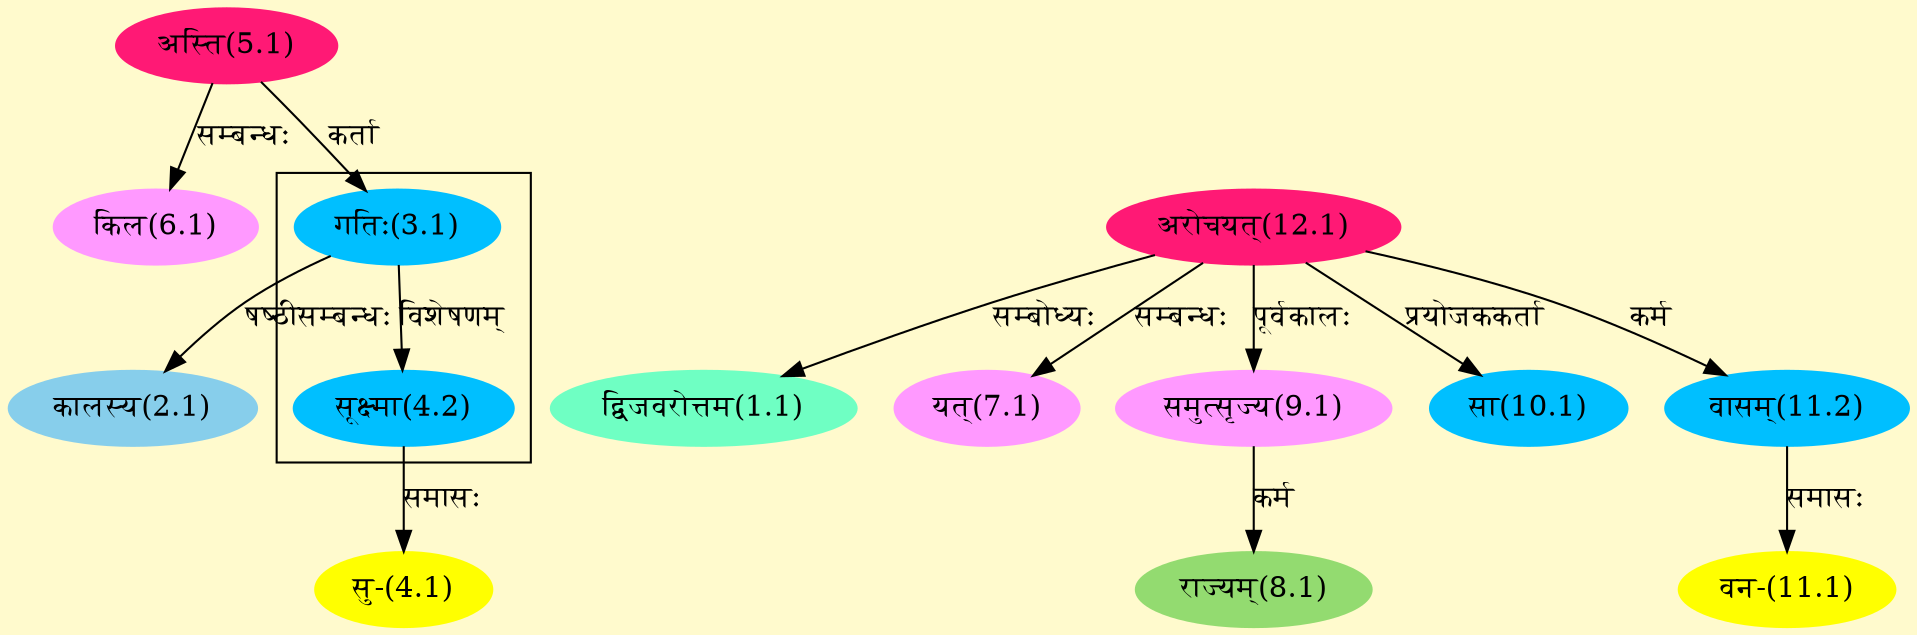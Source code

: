 digraph G{
rankdir=BT;
 compound=true;
 bgcolor="lemonchiffon1";

subgraph cluster_1{
Node4_2 [style=filled, color="#00BFFF" label = "सूक्ष्मा(4.2)"]
Node3_1 [style=filled, color="#00BFFF" label = "गतिः(3.1)"]

}
Node1_1 [style=filled, color="#6FFFC3" label = "द्विजवरोत्तम(1.1)"]
Node12_1 [style=filled, color="#FF1975" label = "अरोचयत्(12.1)"]
Node2_1 [style=filled, color="#87CEEB" label = "कालस्य(2.1)"]
Node3_1 [style=filled, color="#00BFFF" label = "गतिः(3.1)"]
Node5_1 [style=filled, color="#FF1975" label = "अस्ति(5.1)"]
Node4_1 [style=filled, color="#FFFF00" label = "सु-(4.1)"]
Node4_2 [style=filled, color="#00BFFF" label = "सूक्ष्मा(4.2)"]
Node6_1 [style=filled, color="#FF99FF" label = "किल(6.1)"]
Node7_1 [style=filled, color="#FF99FF" label = "यत्(7.1)"]
Node8_1 [style=filled, color="#93DB70" label = "राज्यम्(8.1)"]
Node9_1 [style=filled, color="#FF99FF" label = "समुत्सृज्य(9.1)"]
Node10_1 [style=filled, color="#00BFFF" label = "सा(10.1)"]
Node11_1 [style=filled, color="#FFFF00" label = "वन-(11.1)"]
Node11_2 [style=filled, color="#00BFFF" label = "वासम्(11.2)"]
/* Start of Relations section */

Node1_1 -> Node12_1 [  label="सम्बोध्यः"  dir="back" ]
Node2_1 -> Node3_1 [  label="षष्ठीसम्बन्धः"  dir="back" ]
Node3_1 -> Node5_1 [  label="कर्ता"  dir="back" ]
Node4_1 -> Node4_2 [  label="समासः"  dir="back" ]
Node4_2 -> Node3_1 [  label="विशेषणम्"  dir="back" ]
Node6_1 -> Node5_1 [  label="सम्बन्धः"  dir="back" ]
Node7_1 -> Node12_1 [  label="सम्बन्धः"  dir="back" ]
Node8_1 -> Node9_1 [  label="कर्म"  dir="back" ]
Node9_1 -> Node12_1 [  label="पूर्वकालः"  dir="back" ]
Node10_1 -> Node12_1 [  label="प्रयोजककर्ता"  dir="back" ]
Node11_1 -> Node11_2 [  label="समासः"  dir="back" ]
Node11_2 -> Node12_1 [  label="कर्म"  dir="back" ]
}
